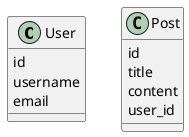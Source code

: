 @startuml
class User {
  id
  username
  email
}
class Post {
  id
  title
  content
  user_id
}
@enduml
